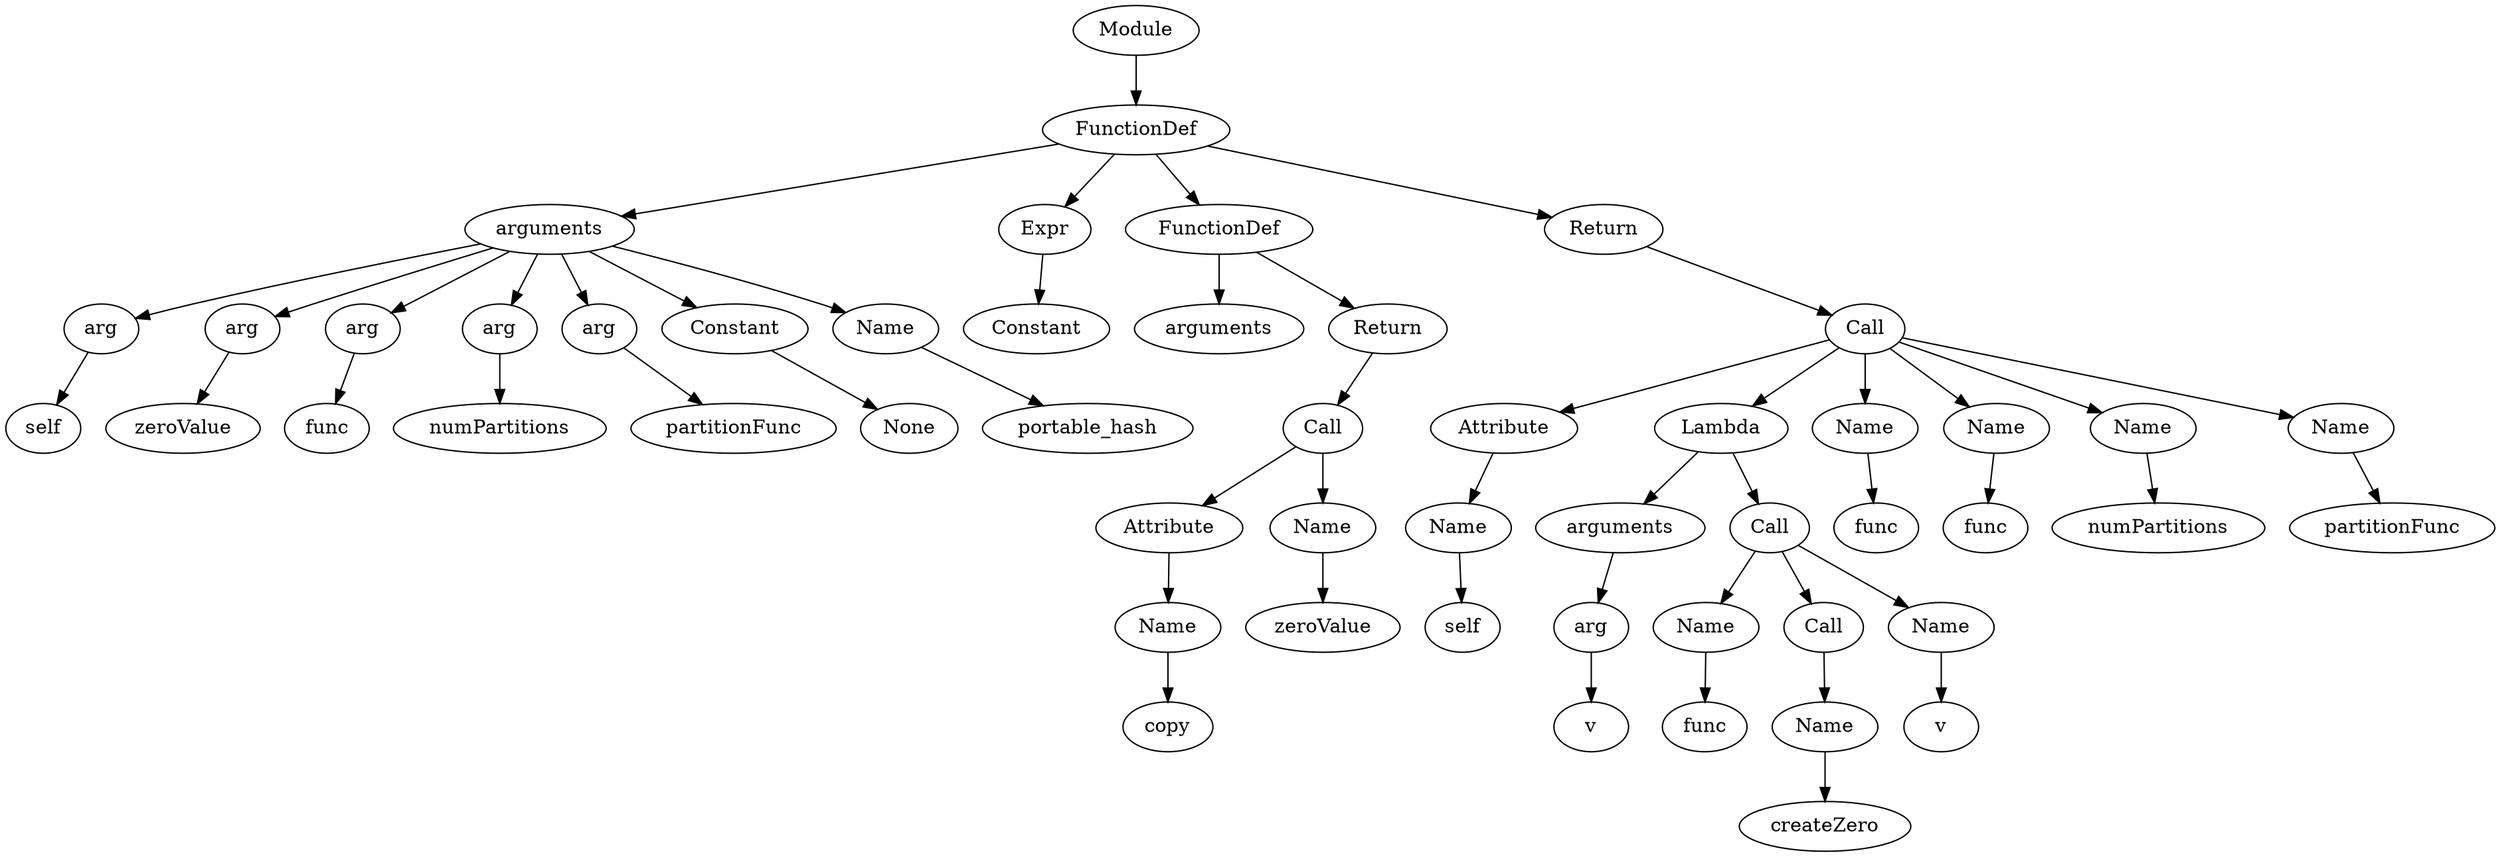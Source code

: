 digraph tree {
    "0x212ed0892b0" [label="Module"];
    "0x212ed126fd0" [label="FunctionDef"];
    "0x212ed1263a0" [label="arguments"];
    "0x212ed126f10" [label="arg"];
    "0x212ed126f40" [label="self"];
    "0x212ed1262e0" [label="arg"];
    "0x212ed1261c0" [label="zeroValue"];
    "0x212ed126490" [label="arg"];
    "0x212ed126580" [label="func"];
    "0x212ed1265e0" [label="arg"];
    "0x212ed126d00" [label="numPartitions"];
    "0x212ed126370" [label="arg"];
    "0x212ed126310" [label="partitionFunc"];
    "0x212ed126340" [label="Constant"];
    "0x212ed1261f0" [label="None"];
    "0x212ed1262b0" [label="Name"];
    "0x212ed126190" [label="portable_hash"];
    "0x212ed126eb0" [label="Expr"];
    "0x212ed126130" [label="Constant"];
    "0x212ed126100" [label="FunctionDef"];
    "0x212ed04d340" [label="arguments"];
    "0x212ed04dd90" [label="Return"];
    "0x212ed04dbe0" [label="Call"];
    "0x212ed04d8b0" [label="Attribute"];
    "0x212ed04d910" [label="Name"];
    "0x212ed04d790" [label="copy"];
    "0x212ed04dd60" [label="Name"];
    "0x212ed04dc70" [label="zeroValue"];
    "0x212ed126160" [label="Return"];
    "0x212ed04d700" [label="Call"];
    "0x212ed04dd00" [label="Attribute"];
    "0x212ed04d130" [label="Name"];
    "0x212ed04d4c0" [label="self"];
    "0x212ed04dc10" [label="Lambda"];
    "0x212ed04d400" [label="arguments"];
    "0x212ed04d3d0" [label="arg"];
    "0x2128582e880" [label="v"];
    "0x212ed04d730" [label="Call"];
    "0x2128582e940" [label="Name"];
    "0x2128582ed90" [label="func"];
    "0x2128582e550" [label="Call"];
    "0x2128582ed60" [label="Name"];
    "0x2128582eca0" [label="createZero"];
    "0x2128582e760" [label="Name"];
    "0x2128582eb50" [label="v"];
    "0x212ed04da90" [label="Name"];
    "0x212ed04d670" [label="func"];
    "0x2128582e8e0" [label="Name"];
    "0x2128582e040" [label="func"];
    "0x2128582e100" [label="Name"];
    "0x2128584ca60" [label="numPartitions"];
    "0x2128584cca0" [label="Name"];
    "0x2128584c8e0" [label="partitionFunc"];
    "0x212ed0892b0" -> "0x212ed126fd0";
    "0x212ed126fd0" -> "0x212ed1263a0";
    "0x212ed126fd0" -> "0x212ed126eb0";
    "0x212ed126fd0" -> "0x212ed126100";
    "0x212ed126fd0" -> "0x212ed126160";
    "0x212ed1263a0" -> "0x212ed126f10";
    "0x212ed1263a0" -> "0x212ed1262e0";
    "0x212ed1263a0" -> "0x212ed126490";
    "0x212ed1263a0" -> "0x212ed1265e0";
    "0x212ed1263a0" -> "0x212ed126370";
    "0x212ed1263a0" -> "0x212ed126340";
    "0x212ed1263a0" -> "0x212ed1262b0";
    "0x212ed126f10" -> "0x212ed126f40";
    "0x212ed1262e0" -> "0x212ed1261c0";
    "0x212ed126490" -> "0x212ed126580";
    "0x212ed1265e0" -> "0x212ed126d00";
    "0x212ed126370" -> "0x212ed126310";
    "0x212ed126340" -> "0x212ed1261f0";
    "0x212ed1262b0" -> "0x212ed126190";
    "0x212ed126eb0" -> "0x212ed126130";
    "0x212ed126100" -> "0x212ed04d340";
    "0x212ed126100" -> "0x212ed04dd90";
    "0x212ed04dd90" -> "0x212ed04dbe0";
    "0x212ed04dbe0" -> "0x212ed04d8b0";
    "0x212ed04dbe0" -> "0x212ed04dd60";
    "0x212ed04d8b0" -> "0x212ed04d910";
    "0x212ed04d910" -> "0x212ed04d790";
    "0x212ed04dd60" -> "0x212ed04dc70";
    "0x212ed126160" -> "0x212ed04d700";
    "0x212ed04d700" -> "0x212ed04dd00";
    "0x212ed04d700" -> "0x212ed04dc10";
    "0x212ed04d700" -> "0x212ed04da90";
    "0x212ed04d700" -> "0x2128582e8e0";
    "0x212ed04d700" -> "0x2128582e100";
    "0x212ed04d700" -> "0x2128584cca0";
    "0x212ed04dd00" -> "0x212ed04d130";
    "0x212ed04d130" -> "0x212ed04d4c0";
    "0x212ed04dc10" -> "0x212ed04d400";
    "0x212ed04dc10" -> "0x212ed04d730";
    "0x212ed04d400" -> "0x212ed04d3d0";
    "0x212ed04d3d0" -> "0x2128582e880";
    "0x212ed04d730" -> "0x2128582e940";
    "0x212ed04d730" -> "0x2128582e550";
    "0x212ed04d730" -> "0x2128582e760";
    "0x2128582e940" -> "0x2128582ed90";
    "0x2128582e550" -> "0x2128582ed60";
    "0x2128582ed60" -> "0x2128582eca0";
    "0x2128582e760" -> "0x2128582eb50";
    "0x212ed04da90" -> "0x212ed04d670";
    "0x2128582e8e0" -> "0x2128582e040";
    "0x2128582e100" -> "0x2128584ca60";
    "0x2128584cca0" -> "0x2128584c8e0";
}
